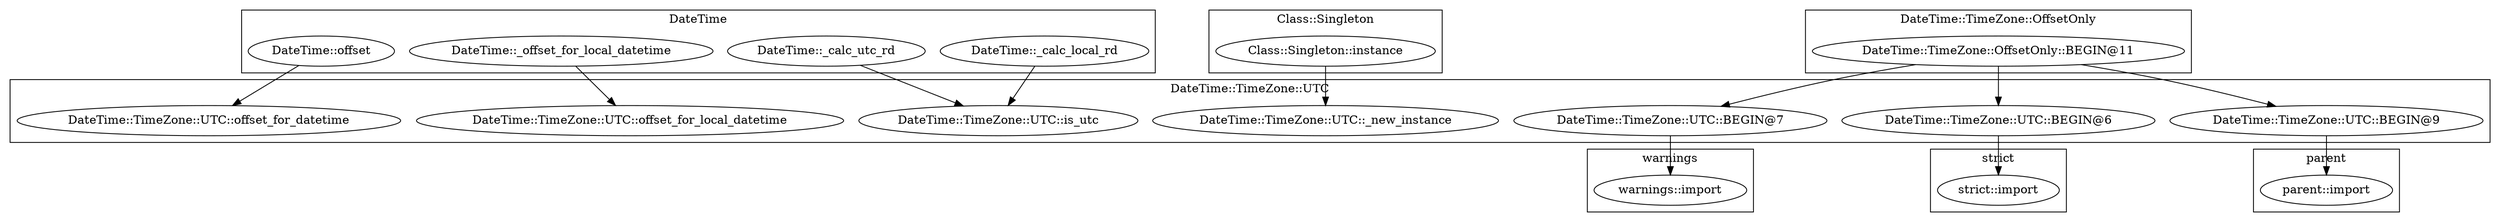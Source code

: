 digraph {
graph [overlap=false]
subgraph cluster_parent {
	label="parent";
	"parent::import";
}
subgraph cluster_DateTime_TimeZone_UTC {
	label="DateTime::TimeZone::UTC";
	"DateTime::TimeZone::UTC::is_utc";
	"DateTime::TimeZone::UTC::offset_for_local_datetime";
	"DateTime::TimeZone::UTC::BEGIN@7";
	"DateTime::TimeZone::UTC::BEGIN@6";
	"DateTime::TimeZone::UTC::_new_instance";
	"DateTime::TimeZone::UTC::BEGIN@9";
	"DateTime::TimeZone::UTC::offset_for_datetime";
}
subgraph cluster_DateTime {
	label="DateTime";
	"DateTime::_calc_local_rd";
	"DateTime::_offset_for_local_datetime";
	"DateTime::_calc_utc_rd";
	"DateTime::offset";
}
subgraph cluster_warnings {
	label="warnings";
	"warnings::import";
}
subgraph cluster_strict {
	label="strict";
	"strict::import";
}
subgraph cluster_Class_Singleton {
	label="Class::Singleton";
	"Class::Singleton::instance";
}
subgraph cluster_DateTime_TimeZone_OffsetOnly {
	label="DateTime::TimeZone::OffsetOnly";
	"DateTime::TimeZone::OffsetOnly::BEGIN@11";
}
"DateTime::TimeZone::OffsetOnly::BEGIN@11" -> "DateTime::TimeZone::UTC::BEGIN@9";
"DateTime::TimeZone::UTC::BEGIN@7" -> "warnings::import";
"DateTime::_offset_for_local_datetime" -> "DateTime::TimeZone::UTC::offset_for_local_datetime";
"DateTime::TimeZone::UTC::BEGIN@6" -> "strict::import";
"DateTime::TimeZone::UTC::BEGIN@9" -> "parent::import";
"DateTime::_calc_local_rd" -> "DateTime::TimeZone::UTC::is_utc";
"DateTime::_calc_utc_rd" -> "DateTime::TimeZone::UTC::is_utc";
"DateTime::offset" -> "DateTime::TimeZone::UTC::offset_for_datetime";
"Class::Singleton::instance" -> "DateTime::TimeZone::UTC::_new_instance";
"DateTime::TimeZone::OffsetOnly::BEGIN@11" -> "DateTime::TimeZone::UTC::BEGIN@6";
"DateTime::TimeZone::OffsetOnly::BEGIN@11" -> "DateTime::TimeZone::UTC::BEGIN@7";
}
